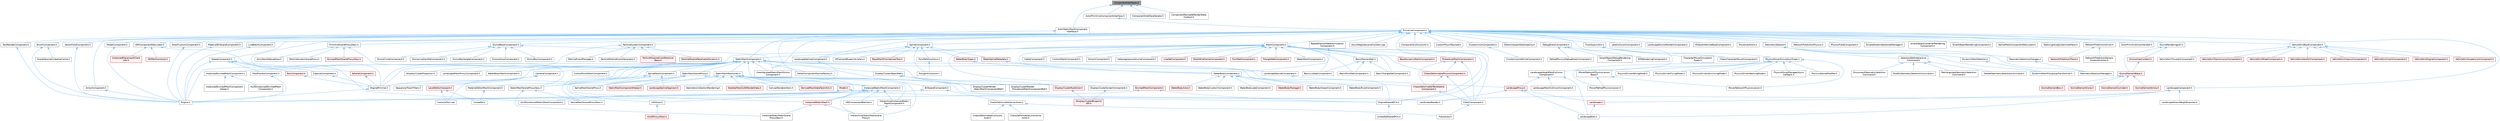 digraph "ComponentInterfaces.h"
{
 // INTERACTIVE_SVG=YES
 // LATEX_PDF_SIZE
  bgcolor="transparent";
  edge [fontname=Helvetica,fontsize=10,labelfontname=Helvetica,labelfontsize=10];
  node [fontname=Helvetica,fontsize=10,shape=box,height=0.2,width=0.4];
  Node1 [id="Node000001",label="ComponentInterfaces.h",height=0.2,width=0.4,color="gray40", fillcolor="grey60", style="filled", fontcolor="black",tooltip=" "];
  Node1 -> Node2 [id="edge1_Node000001_Node000002",dir="back",color="steelblue1",style="solid",tooltip=" "];
  Node2 [id="Node000002",label="ActorPrimitiveComponentInterface.h",height=0.2,width=0.4,color="grey40", fillcolor="white", style="filled",URL="$d1/d40/ActorPrimitiveComponentInterface_8h.html",tooltip=" "];
  Node2 -> Node3 [id="edge2_Node000002_Node000003",dir="back",color="steelblue1",style="solid",tooltip=" "];
  Node3 [id="Node000003",label="PrimitiveComponent.h",height=0.2,width=0.4,color="grey40", fillcolor="white", style="filled",URL="$df/d9f/PrimitiveComponent_8h.html",tooltip=" "];
  Node3 -> Node4 [id="edge3_Node000003_Node000004",dir="back",color="steelblue1",style="solid",tooltip=" "];
  Node4 [id="Node000004",label="ActorPrimitiveColorHandler.h",height=0.2,width=0.4,color="grey40", fillcolor="white", style="filled",URL="$d4/d72/ActorPrimitiveColorHandler_8h.html",tooltip=" "];
  Node3 -> Node5 [id="edge4_Node000003_Node000005",dir="back",color="steelblue1",style="solid",tooltip=" "];
  Node5 [id="Node000005",label="ArrowComponent.h",height=0.2,width=0.4,color="grey40", fillcolor="white", style="filled",URL="$db/d35/ArrowComponent_8h.html",tooltip=" "];
  Node5 -> Node6 [id="edge5_Node000005_Node000006",dir="back",color="steelblue1",style="solid",tooltip=" "];
  Node6 [id="Node000006",label="Engine.h",height=0.2,width=0.4,color="grey40", fillcolor="white", style="filled",URL="$d1/d34/Public_2Engine_8h.html",tooltip=" "];
  Node3 -> Node7 [id="edge6_Node000003_Node000007",dir="back",color="steelblue1",style="solid",tooltip=" "];
  Node7 [id="Node000007",label="AsyncRegisterLevelContext.cpp",height=0.2,width=0.4,color="grey40", fillcolor="white", style="filled",URL="$da/df8/AsyncRegisterLevelContext_8cpp.html",tooltip=" "];
  Node3 -> Node8 [id="edge7_Node000003_Node000008",dir="back",color="steelblue1",style="solid",tooltip=" "];
  Node8 [id="Node000008",label="BakedShallowWaterSimulation\lComponent.h",height=0.2,width=0.4,color="grey40", fillcolor="white", style="filled",URL="$d4/dbc/BakedShallowWaterSimulationComponent_8h.html",tooltip=" "];
  Node8 -> Node9 [id="edge8_Node000008_Node000009",dir="back",color="steelblue1",style="solid",tooltip=" "];
  Node9 [id="Node000009",label="WaterBodyComponent.h",height=0.2,width=0.4,color="grey40", fillcolor="white", style="filled",URL="$db/d59/WaterBodyComponent_8h.html",tooltip=" "];
  Node9 -> Node10 [id="edge9_Node000009_Node000010",dir="back",color="steelblue1",style="solid",tooltip=" "];
  Node10 [id="Node000010",label="WaterBodyActor.h",height=0.2,width=0.4,color="red", fillcolor="#FFF0F0", style="filled",URL="$da/d45/WaterBodyActor_8h.html",tooltip=" "];
  Node9 -> Node16 [id="edge10_Node000009_Node000016",dir="back",color="steelblue1",style="solid",tooltip=" "];
  Node16 [id="Node000016",label="WaterBodyCustomComponent.h",height=0.2,width=0.4,color="grey40", fillcolor="white", style="filled",URL="$dd/dc1/WaterBodyCustomComponent_8h.html",tooltip=" "];
  Node9 -> Node17 [id="edge11_Node000009_Node000017",dir="back",color="steelblue1",style="solid",tooltip=" "];
  Node17 [id="Node000017",label="WaterBodyLakeComponent.h",height=0.2,width=0.4,color="grey40", fillcolor="white", style="filled",URL="$d8/db7/WaterBodyLakeComponent_8h.html",tooltip=" "];
  Node9 -> Node18 [id="edge12_Node000009_Node000018",dir="back",color="steelblue1",style="solid",tooltip=" "];
  Node18 [id="Node000018",label="WaterBodyManager.h",height=0.2,width=0.4,color="red", fillcolor="#FFF0F0", style="filled",URL="$d7/d25/WaterBodyManager_8h.html",tooltip=" "];
  Node9 -> Node20 [id="edge13_Node000009_Node000020",dir="back",color="steelblue1",style="solid",tooltip=" "];
  Node20 [id="Node000020",label="WaterBodyOceanComponent.h",height=0.2,width=0.4,color="grey40", fillcolor="white", style="filled",URL="$d8/d9e/WaterBodyOceanComponent_8h.html",tooltip=" "];
  Node9 -> Node21 [id="edge14_Node000009_Node000021",dir="back",color="steelblue1",style="solid",tooltip=" "];
  Node21 [id="Node000021",label="WaterBodyRiverComponent.h",height=0.2,width=0.4,color="grey40", fillcolor="white", style="filled",URL="$d6/d69/WaterBodyRiverComponent_8h.html",tooltip=" "];
  Node3 -> Node22 [id="edge15_Node000003_Node000022",dir="back",color="steelblue1",style="solid",tooltip=" "];
  Node22 [id="Node000022",label="BillboardComponent.h",height=0.2,width=0.4,color="grey40", fillcolor="white", style="filled",URL="$db/d72/BillboardComponent_8h.html",tooltip=" "];
  Node22 -> Node23 [id="edge16_Node000022_Node000023",dir="back",color="steelblue1",style="solid",tooltip=" "];
  Node23 [id="Node000023",label="ChaosDeformableSolverActor.h",height=0.2,width=0.4,color="grey40", fillcolor="white", style="filled",URL="$d2/de9/ChaosDeformableSolverActor_8h.html",tooltip=" "];
  Node23 -> Node24 [id="edge17_Node000023_Node000024",dir="back",color="steelblue1",style="solid",tooltip=" "];
  Node24 [id="Node000024",label="ChaosDeformableCollisions\lActor.h",height=0.2,width=0.4,color="grey40", fillcolor="white", style="filled",URL="$d2/dce/ChaosDeformableCollisionsActor_8h.html",tooltip=" "];
  Node23 -> Node25 [id="edge18_Node000023_Node000025",dir="back",color="steelblue1",style="solid",tooltip=" "];
  Node25 [id="Node000025",label="ChaosDeformableConstraints\lActor.h",height=0.2,width=0.4,color="grey40", fillcolor="white", style="filled",URL="$d0/dd2/ChaosDeformableConstraintsActor_8h.html",tooltip=" "];
  Node23 -> Node26 [id="edge19_Node000023_Node000026",dir="back",color="steelblue1",style="solid",tooltip=" "];
  Node26 [id="Node000026",label="FleshActor.h",height=0.2,width=0.4,color="grey40", fillcolor="white", style="filled",URL="$d1/d7e/FleshActor_8h.html",tooltip=" "];
  Node22 -> Node6 [id="edge20_Node000022_Node000006",dir="back",color="steelblue1",style="solid",tooltip=" "];
  Node3 -> Node27 [id="edge21_Node000003_Node000027",dir="back",color="steelblue1",style="solid",tooltip=" "];
  Node27 [id="Node000027",label="BrushComponent.h",height=0.2,width=0.4,color="grey40", fillcolor="white", style="filled",URL="$d0/d9c/BrushComponent_8h.html",tooltip=" "];
  Node27 -> Node6 [id="edge22_Node000027_Node000006",dir="back",color="steelblue1",style="solid",tooltip=" "];
  Node27 -> Node28 [id="edge23_Node000027_Node000028",dir="back",color="steelblue1",style="solid",tooltip=" "];
  Node28 [id="Node000028",label="SceneGeometrySpatialCache.h",height=0.2,width=0.4,color="grey40", fillcolor="white", style="filled",URL="$d6/d6f/SceneGeometrySpatialCache_8h.html",tooltip=" "];
  Node3 -> Node29 [id="edge24_Node000003_Node000029",dir="back",color="steelblue1",style="solid",tooltip=" "];
  Node29 [id="Node000029",label="ClusterUnionComponent.h",height=0.2,width=0.4,color="grey40", fillcolor="white", style="filled",URL="$d0/d16/ClusterUnionComponent_8h.html",tooltip=" "];
  Node29 -> Node30 [id="edge25_Node000029_Node000030",dir="back",color="steelblue1",style="solid",tooltip=" "];
  Node30 [id="Node000030",label="ClusterUnionVehicleComponent.h",height=0.2,width=0.4,color="grey40", fillcolor="white", style="filled",URL="$dd/deb/ClusterUnionVehicleComponent_8h.html",tooltip=" "];
  Node3 -> Node31 [id="edge26_Node000003_Node000031",dir="back",color="steelblue1",style="solid",tooltip=" "];
  Node31 [id="Node000031",label="ComponentCollisionUtil.h",height=0.2,width=0.4,color="grey40", fillcolor="white", style="filled",URL="$d9/d1c/ComponentCollisionUtil_8h.html",tooltip=" "];
  Node3 -> Node32 [id="edge27_Node000003_Node000032",dir="back",color="steelblue1",style="solid",tooltip=" "];
  Node32 [id="Node000032",label="CustomPhysXPayload.h",height=0.2,width=0.4,color="grey40", fillcolor="white", style="filled",URL="$d3/d90/CustomPhysXPayload_8h.html",tooltip=" "];
  Node3 -> Node33 [id="edge28_Node000003_Node000033",dir="back",color="steelblue1",style="solid",tooltip=" "];
  Node33 [id="Node000033",label="DebugDrawComponent.h",height=0.2,width=0.4,color="grey40", fillcolor="white", style="filled",URL="$d9/dae/DebugDrawComponent_8h.html",tooltip=" "];
  Node33 -> Node34 [id="edge29_Node000033_Node000034",dir="back",color="steelblue1",style="solid",tooltip=" "];
  Node34 [id="Node000034",label="EQSRenderingComponent.h",height=0.2,width=0.4,color="grey40", fillcolor="white", style="filled",URL="$df/d63/EQSRenderingComponent_8h.html",tooltip=" "];
  Node33 -> Node35 [id="edge30_Node000033_Node000035",dir="back",color="steelblue1",style="solid",tooltip=" "];
  Node35 [id="Node000035",label="PathedPhysicsDebugDrawComponent.h",height=0.2,width=0.4,color="grey40", fillcolor="white", style="filled",URL="$d9/dd8/PathedPhysicsDebugDrawComponent_8h.html",tooltip=" "];
  Node33 -> Node36 [id="edge31_Node000033_Node000036",dir="back",color="steelblue1",style="solid",tooltip=" "];
  Node36 [id="Node000036",label="SmartObjectDebugRendering\lComponent.h",height=0.2,width=0.4,color="grey40", fillcolor="white", style="filled",URL="$d2/db9/SmartObjectDebugRenderingComponent_8h.html",tooltip=" "];
  Node3 -> Node37 [id="edge32_Node000003_Node000037",dir="back",color="steelblue1",style="solid",tooltip=" "];
  Node37 [id="Node000037",label="DrawFrustumComponent.h",height=0.2,width=0.4,color="grey40", fillcolor="white", style="filled",URL="$db/d24/DrawFrustumComponent_8h.html",tooltip=" "];
  Node37 -> Node6 [id="edge33_Node000037_Node000006",dir="back",color="steelblue1",style="solid",tooltip=" "];
  Node3 -> Node38 [id="edge34_Node000003_Node000038",dir="back",color="steelblue1",style="solid",tooltip=" "];
  Node38 [id="Node000038",label="EditorComponentSourceFactory.h",height=0.2,width=0.4,color="grey40", fillcolor="white", style="filled",URL="$d4/d35/EditorComponentSourceFactory_8h.html",tooltip=" "];
  Node3 -> Node39 [id="edge35_Node000003_Node000039",dir="back",color="steelblue1",style="solid",tooltip=" "];
  Node39 [id="Node000039",label="EditorViewportSelectability.h",height=0.2,width=0.4,color="grey40", fillcolor="white", style="filled",URL="$d0/da6/EditorViewportSelectability_8h.html",tooltip=" "];
  Node3 -> Node40 [id="edge36_Node000003_Node000040",dir="back",color="steelblue1",style="solid",tooltip=" "];
  Node40 [id="Node000040",label="EngineMinimal.h",height=0.2,width=0.4,color="grey40", fillcolor="white", style="filled",URL="$d0/d2c/EngineMinimal_8h.html",tooltip=" "];
  Node40 -> Node6 [id="edge37_Node000040_Node000006",dir="back",color="steelblue1",style="solid",tooltip=" "];
  Node3 -> Node41 [id="edge38_Node000003_Node000041",dir="back",color="steelblue1",style="solid",tooltip=" "];
  Node41 [id="Node000041",label="EngineSharedPCH.h",height=0.2,width=0.4,color="grey40", fillcolor="white", style="filled",URL="$dc/dbb/EngineSharedPCH_8h.html",tooltip=" "];
  Node41 -> Node42 [id="edge39_Node000041_Node000042",dir="back",color="steelblue1",style="solid",tooltip=" "];
  Node42 [id="Node000042",label="UnrealEdSharedPCH.h",height=0.2,width=0.4,color="grey40", fillcolor="white", style="filled",URL="$d1/de6/UnrealEdSharedPCH_8h.html",tooltip=" "];
  Node3 -> Node43 [id="edge40_Node000003_Node000043",dir="back",color="steelblue1",style="solid",tooltip=" "];
  Node43 [id="Node000043",label="FloorQueryUtils.h",height=0.2,width=0.4,color="grey40", fillcolor="white", style="filled",URL="$df/d2a/FloorQueryUtils_8h.html",tooltip=" "];
  Node43 -> Node44 [id="edge41_Node000043_Node000044",dir="back",color="steelblue1",style="solid",tooltip=" "];
  Node44 [id="Node000044",label="ChaosCharacterMoverComponent.h",height=0.2,width=0.4,color="grey40", fillcolor="white", style="filled",URL="$d5/dd2/ChaosCharacterMoverComponent_8h.html",tooltip=" "];
  Node43 -> Node45 [id="edge42_Node000043_Node000045",dir="back",color="steelblue1",style="solid",tooltip=" "];
  Node45 [id="Node000045",label="CharacterMoverSimulation\lTypes.h",height=0.2,width=0.4,color="grey40", fillcolor="white", style="filled",URL="$df/dcc/CharacterMoverSimulationTypes_8h.html",tooltip=" "];
  Node43 -> Node46 [id="edge43_Node000043_Node000046",dir="back",color="steelblue1",style="solid",tooltip=" "];
  Node46 [id="Node000046",label="PhysicsMoverSimulationTypes.h",height=0.2,width=0.4,color="grey40", fillcolor="white", style="filled",URL="$d1/d2f/PhysicsMoverSimulationTypes_8h.html",tooltip=" "];
  Node46 -> Node47 [id="edge44_Node000046_Node000047",dir="back",color="steelblue1",style="solid",tooltip=" "];
  Node47 [id="Node000047",label="MoverNetworkPhysicsLiaison.h",height=0.2,width=0.4,color="grey40", fillcolor="white", style="filled",URL="$d7/d6a/MoverNetworkPhysicsLiaison_8h.html",tooltip=" "];
  Node46 -> Node48 [id="edge45_Node000046_Node000048",dir="back",color="steelblue1",style="solid",tooltip=" "];
  Node48 [id="Node000048",label="MoverNetworkPhysicsLiaison\lBase.h",height=0.2,width=0.4,color="grey40", fillcolor="white", style="filled",URL="$d6/d54/MoverNetworkPhysicsLiaisonBase_8h.html",tooltip=" "];
  Node48 -> Node47 [id="edge46_Node000048_Node000047",dir="back",color="steelblue1",style="solid",tooltip=" "];
  Node48 -> Node49 [id="edge47_Node000048_Node000049",dir="back",color="steelblue1",style="solid",tooltip=" "];
  Node49 [id="Node000049",label="MoverPathedPhysicsLiaison.h",height=0.2,width=0.4,color="grey40", fillcolor="white", style="filled",URL="$d8/d2d/MoverPathedPhysicsLiaison_8h.html",tooltip=" "];
  Node46 -> Node49 [id="edge48_Node000046_Node000049",dir="back",color="steelblue1",style="solid",tooltip=" "];
  Node46 -> Node50 [id="edge49_Node000046_Node000050",dir="back",color="steelblue1",style="solid",tooltip=" "];
  Node50 [id="Node000050",label="PhysicsDrivenFallingMode.h",height=0.2,width=0.4,color="grey40", fillcolor="white", style="filled",URL="$de/d7a/PhysicsDrivenFallingMode_8h.html",tooltip=" "];
  Node46 -> Node51 [id="edge50_Node000046_Node000051",dir="back",color="steelblue1",style="solid",tooltip=" "];
  Node51 [id="Node000051",label="PhysicsDrivenFlyingMode.h",height=0.2,width=0.4,color="grey40", fillcolor="white", style="filled",URL="$d4/d63/PhysicsDrivenFlyingMode_8h.html",tooltip=" "];
  Node46 -> Node52 [id="edge51_Node000046_Node000052",dir="back",color="steelblue1",style="solid",tooltip=" "];
  Node52 [id="Node000052",label="PhysicsDrivenSwimmingMode.h",height=0.2,width=0.4,color="grey40", fillcolor="white", style="filled",URL="$d2/d15/PhysicsDrivenSwimmingMode_8h.html",tooltip=" "];
  Node46 -> Node53 [id="edge52_Node000046_Node000053",dir="back",color="steelblue1",style="solid",tooltip=" "];
  Node53 [id="Node000053",label="PhysicsDrivenWalkingMode.h",height=0.2,width=0.4,color="grey40", fillcolor="white", style="filled",URL="$d8/d69/PhysicsDrivenWalkingMode_8h.html",tooltip=" "];
  Node46 -> Node54 [id="edge53_Node000046_Node000054",dir="back",color="steelblue1",style="solid",tooltip=" "];
  Node54 [id="Node000054",label="PhysicsMoverManagerAsync\lCallback.h",height=0.2,width=0.4,color="grey40", fillcolor="white", style="filled",URL="$d6/d7c/PhysicsMoverManagerAsyncCallback_8h.html",tooltip=" "];
  Node46 -> Node55 [id="edge54_Node000046_Node000055",dir="back",color="steelblue1",style="solid",tooltip=" "];
  Node55 [id="Node000055",label="PhysicsStanceModifier.h",height=0.2,width=0.4,color="grey40", fillcolor="white", style="filled",URL="$dc/d04/PhysicsStanceModifier_8h.html",tooltip=" "];
  Node3 -> Node56 [id="edge55_Node000003_Node000056",dir="back",color="steelblue1",style="solid",tooltip=" "];
  Node56 [id="Node000056",label="GeometrySelector.h",height=0.2,width=0.4,color="grey40", fillcolor="white", style="filled",URL="$d5/d67/GeometrySelector_8h.html",tooltip=" "];
  Node56 -> Node57 [id="edge56_Node000056_Node000057",dir="back",color="steelblue1",style="solid",tooltip=" "];
  Node57 [id="Node000057",label="DynamicMeshPolygroupTransformer.h",height=0.2,width=0.4,color="grey40", fillcolor="white", style="filled",URL="$dc/db2/DynamicMeshPolygroupTransformer_8h.html",tooltip=" "];
  Node56 -> Node58 [id="edge57_Node000056_Node000058",dir="back",color="steelblue1",style="solid",tooltip=" "];
  Node58 [id="Node000058",label="DynamicMeshSelector.h",height=0.2,width=0.4,color="grey40", fillcolor="white", style="filled",URL="$dc/d01/DynamicMeshSelector_8h.html",tooltip=" "];
  Node58 -> Node57 [id="edge58_Node000058_Node000057",dir="back",color="steelblue1",style="solid",tooltip=" "];
  Node56 -> Node59 [id="edge59_Node000056_Node000059",dir="back",color="steelblue1",style="solid",tooltip=" "];
  Node59 [id="Node000059",label="GeometrySelectionChanges.h",height=0.2,width=0.4,color="grey40", fillcolor="white", style="filled",URL="$d2/d21/GeometrySelectionChanges_8h.html",tooltip=" "];
  Node59 -> Node60 [id="edge60_Node000059_Node000060",dir="back",color="steelblue1",style="solid",tooltip=" "];
  Node60 [id="Node000060",label="GeometrySelectionManager.h",height=0.2,width=0.4,color="grey40", fillcolor="white", style="filled",URL="$d9/d43/GeometrySelectionManager_8h.html",tooltip=" "];
  Node56 -> Node60 [id="edge61_Node000056_Node000060",dir="back",color="steelblue1",style="solid",tooltip=" "];
  Node56 -> Node61 [id="edge62_Node000056_Node000061",dir="back",color="steelblue1",style="solid",tooltip=" "];
  Node61 [id="Node000061",label="SelectionEditInteractive\lCommand.h",height=0.2,width=0.4,color="grey40", fillcolor="white", style="filled",URL="$d8/db5/SelectionEditInteractiveCommand_8h.html",tooltip=" "];
  Node61 -> Node62 [id="edge63_Node000061_Node000062",dir="back",color="steelblue1",style="solid",tooltip=" "];
  Node62 [id="Node000062",label="DeleteGeometrySelectionCommand.h",height=0.2,width=0.4,color="grey40", fillcolor="white", style="filled",URL="$d2/db3/DeleteGeometrySelectionCommand_8h.html",tooltip=" "];
  Node61 -> Node63 [id="edge64_Node000061_Node000063",dir="back",color="steelblue1",style="solid",tooltip=" "];
  Node63 [id="Node000063",label="DisconnectGeometrySelection\lCommand.h",height=0.2,width=0.4,color="grey40", fillcolor="white", style="filled",URL="$df/d86/DisconnectGeometrySelectionCommand_8h.html",tooltip=" "];
  Node61 -> Node64 [id="edge65_Node000061_Node000064",dir="back",color="steelblue1",style="solid",tooltip=" "];
  Node64 [id="Node000064",label="ModifyGeometrySelectionCommand.h",height=0.2,width=0.4,color="grey40", fillcolor="white", style="filled",URL="$d2/dc3/ModifyGeometrySelectionCommand_8h.html",tooltip=" "];
  Node61 -> Node65 [id="edge66_Node000061_Node000065",dir="back",color="steelblue1",style="solid",tooltip=" "];
  Node65 [id="Node000065",label="RetriangulateGeometrySelection\lCommand.h",height=0.2,width=0.4,color="grey40", fillcolor="white", style="filled",URL="$de/d4b/RetriangulateGeometrySelectionCommand_8h.html",tooltip=" "];
  Node3 -> Node66 [id="edge67_Node000003_Node000066",dir="back",color="steelblue1",style="solid",tooltip=" "];
  Node66 [id="Node000066",label="GizmoBaseComponent.h",height=0.2,width=0.4,color="grey40", fillcolor="white", style="filled",URL="$db/dfd/GizmoBaseComponent_8h.html",tooltip=" "];
  Node66 -> Node67 [id="edge68_Node000066_Node000067",dir="back",color="steelblue1",style="solid",tooltip=" "];
  Node67 [id="Node000067",label="GizmoArrowComponent.h",height=0.2,width=0.4,color="grey40", fillcolor="white", style="filled",URL="$d9/df9/GizmoArrowComponent_8h.html",tooltip=" "];
  Node66 -> Node68 [id="edge69_Node000066_Node000068",dir="back",color="steelblue1",style="solid",tooltip=" "];
  Node68 [id="Node000068",label="GizmoBoxComponent.h",height=0.2,width=0.4,color="grey40", fillcolor="white", style="filled",URL="$d4/d84/GizmoBoxComponent_8h.html",tooltip=" "];
  Node66 -> Node69 [id="edge70_Node000066_Node000069",dir="back",color="steelblue1",style="solid",tooltip=" "];
  Node69 [id="Node000069",label="GizmoCircleComponent.h",height=0.2,width=0.4,color="grey40", fillcolor="white", style="filled",URL="$d3/d78/GizmoCircleComponent_8h.html",tooltip=" "];
  Node66 -> Node70 [id="edge71_Node000066_Node000070",dir="back",color="steelblue1",style="solid",tooltip=" "];
  Node70 [id="Node000070",label="GizmoLineHandleComponent.h",height=0.2,width=0.4,color="grey40", fillcolor="white", style="filled",URL="$d3/d98/GizmoLineHandleComponent_8h.html",tooltip=" "];
  Node66 -> Node71 [id="edge72_Node000066_Node000071",dir="back",color="steelblue1",style="solid",tooltip=" "];
  Node71 [id="Node000071",label="GizmoRectangleComponent.h",height=0.2,width=0.4,color="grey40", fillcolor="white", style="filled",URL="$d9/ded/GizmoRectangleComponent_8h.html",tooltip=" "];
  Node66 -> Node72 [id="edge73_Node000066_Node000072",dir="back",color="steelblue1",style="solid",tooltip=" "];
  Node72 [id="Node000072",label="ViewAdjustedStaticMeshGizmo\lComponent.h",height=0.2,width=0.4,color="grey40", fillcolor="white", style="filled",URL="$d3/d99/ViewAdjustedStaticMeshGizmoComponent_8h.html",tooltip=" "];
  Node3 -> Node73 [id="edge74_Node000003_Node000073",dir="back",color="steelblue1",style="solid",tooltip=" "];
  Node73 [id="Node000073",label="GizmoRenderingUtil.h",height=0.2,width=0.4,color="grey40", fillcolor="white", style="filled",URL="$d0/d40/GizmoRenderingUtil_8h.html",tooltip=" "];
  Node73 -> Node74 [id="edge75_Node000073_Node000074",dir="back",color="steelblue1",style="solid",tooltip=" "];
  Node74 [id="Node000074",label="GizmoElementBase.h",height=0.2,width=0.4,color="red", fillcolor="#FFF0F0", style="filled",URL="$d5/d19/GizmoElementBase_8h.html",tooltip=" "];
  Node74 -> Node75 [id="edge76_Node000074_Node000075",dir="back",color="steelblue1",style="solid",tooltip=" "];
  Node75 [id="Node000075",label="GizmoElementArrow.h",height=0.2,width=0.4,color="red", fillcolor="#FFF0F0", style="filled",URL="$df/d5b/GizmoElementArrow_8h.html",tooltip=" "];
  Node74 -> Node77 [id="edge77_Node000074_Node000077",dir="back",color="steelblue1",style="solid",tooltip=" "];
  Node77 [id="Node000077",label="GizmoElementBox.h",height=0.2,width=0.4,color="red", fillcolor="#FFF0F0", style="filled",URL="$d6/d7f/GizmoElementBox_8h.html",tooltip=" "];
  Node74 -> Node78 [id="edge78_Node000074_Node000078",dir="back",color="steelblue1",style="solid",tooltip=" "];
  Node78 [id="Node000078",label="GizmoElementCone.h",height=0.2,width=0.4,color="red", fillcolor="#FFF0F0", style="filled",URL="$dc/dca/GizmoElementCone_8h.html",tooltip=" "];
  Node74 -> Node79 [id="edge79_Node000074_Node000079",dir="back",color="steelblue1",style="solid",tooltip=" "];
  Node79 [id="Node000079",label="GizmoElementCylinder.h",height=0.2,width=0.4,color="red", fillcolor="#FFF0F0", style="filled",URL="$da/dff/GizmoElementCylinder_8h.html",tooltip=" "];
  Node73 -> Node90 [id="edge80_Node000073_Node000090",dir="back",color="steelblue1",style="solid",tooltip=" "];
  Node90 [id="Node000090",label="GizmoViewContext.h",height=0.2,width=0.4,color="red", fillcolor="#FFF0F0", style="filled",URL="$dd/d1a/GizmoViewContext_8h.html",tooltip=" "];
  Node90 -> Node74 [id="edge81_Node000090_Node000074",dir="back",color="steelblue1",style="solid",tooltip=" "];
  Node3 -> Node92 [id="edge82_Node000003_Node000092",dir="back",color="steelblue1",style="solid",tooltip=" "];
  Node92 [id="Node000092",label="ISMComponentDescriptor.h",height=0.2,width=0.4,color="grey40", fillcolor="white", style="filled",URL="$dd/d82/ISMComponentDescriptor_8h.html",tooltip=" "];
  Node92 -> Node93 [id="edge83_Node000092_Node000093",dir="back",color="steelblue1",style="solid",tooltip=" "];
  Node93 [id="Node000093",label="HLODInstancedStaticMeshComponent.h",height=0.2,width=0.4,color="grey40", fillcolor="white", style="filled",URL="$dd/d88/HLODInstancedStaticMeshComponent_8h.html",tooltip=" "];
  Node92 -> Node94 [id="edge84_Node000092_Node000094",dir="back",color="steelblue1",style="solid",tooltip=" "];
  Node94 [id="Node000094",label="ISMPartitionActor.h",height=0.2,width=0.4,color="red", fillcolor="#FFF0F0", style="filled",URL="$d8/dac/ISMPartitionActor_8h.html",tooltip=" "];
  Node92 -> Node96 [id="edge85_Node000092_Node000096",dir="back",color="steelblue1",style="solid",tooltip=" "];
  Node96 [id="Node000096",label="InstancedPlacementClient\lInfo.h",height=0.2,width=0.4,color="red", fillcolor="#FFF0F0", style="filled",URL="$d0/d12/InstancedPlacementClientInfo_8h.html",tooltip=" "];
  Node3 -> Node98 [id="edge86_Node000003_Node000098",dir="back",color="steelblue1",style="solid",tooltip=" "];
  Node98 [id="Node000098",label="LakeCollisionComponent.h",height=0.2,width=0.4,color="grey40", fillcolor="white", style="filled",URL="$d6/d05/LakeCollisionComponent_8h.html",tooltip=" "];
  Node3 -> Node99 [id="edge87_Node000003_Node000099",dir="back",color="steelblue1",style="solid",tooltip=" "];
  Node99 [id="Node000099",label="LandscapeComponent.h",height=0.2,width=0.4,color="grey40", fillcolor="white", style="filled",URL="$d4/dba/LandscapeComponent_8h.html",tooltip=" "];
  Node99 -> Node100 [id="edge88_Node000099_Node000100",dir="back",color="steelblue1",style="solid",tooltip=" "];
  Node100 [id="Node000100",label="Landscape.h",height=0.2,width=0.4,color="red", fillcolor="#FFF0F0", style="filled",URL="$d5/dd6/Landscape_8h.html",tooltip=" "];
  Node100 -> Node101 [id="edge89_Node000100_Node000101",dir="back",color="steelblue1",style="solid",tooltip=" "];
  Node101 [id="Node000101",label="LandscapeEdit.h",height=0.2,width=0.4,color="grey40", fillcolor="white", style="filled",URL="$df/d61/LandscapeEdit_8h.html",tooltip=" "];
  Node99 -> Node101 [id="edge90_Node000099_Node000101",dir="back",color="steelblue1",style="solid",tooltip=" "];
  Node99 -> Node106 [id="edge91_Node000099_Node000106",dir="back",color="steelblue1",style="solid",tooltip=" "];
  Node106 [id="Node000106",label="LandscapeGrassWeightExporter.h",height=0.2,width=0.4,color="grey40", fillcolor="white", style="filled",URL="$de/d64/LandscapeGrassWeightExporter_8h.html",tooltip=" "];
  Node99 -> Node107 [id="edge92_Node000099_Node000107",dir="back",color="steelblue1",style="solid",tooltip=" "];
  Node107 [id="Node000107",label="LandscapeRender.h",height=0.2,width=0.4,color="grey40", fillcolor="white", style="filled",URL="$df/d67/LandscapeRender_8h.html",tooltip=" "];
  Node3 -> Node108 [id="edge93_Node000003_Node000108",dir="back",color="steelblue1",style="solid",tooltip=" "];
  Node108 [id="Node000108",label="LandscapeGizmoRenderComponent.h",height=0.2,width=0.4,color="grey40", fillcolor="white", style="filled",URL="$d0/d84/LandscapeGizmoRenderComponent_8h.html",tooltip=" "];
  Node3 -> Node109 [id="edge94_Node000003_Node000109",dir="back",color="steelblue1",style="solid",tooltip=" "];
  Node109 [id="Node000109",label="LandscapeHeightfieldCollision\lComponent.h",height=0.2,width=0.4,color="grey40", fillcolor="white", style="filled",URL="$d2/d06/LandscapeHeightfieldCollisionComponent_8h.html",tooltip=" "];
  Node109 -> Node101 [id="edge95_Node000109_Node000101",dir="back",color="steelblue1",style="solid",tooltip=" "];
  Node109 -> Node110 [id="edge96_Node000109_Node000110",dir="back",color="steelblue1",style="solid",tooltip=" "];
  Node110 [id="Node000110",label="LandscapeMeshCollisionComponent.h",height=0.2,width=0.4,color="grey40", fillcolor="white", style="filled",URL="$d0/dab/LandscapeMeshCollisionComponent_8h.html",tooltip=" "];
  Node109 -> Node111 [id="edge97_Node000109_Node000111",dir="back",color="steelblue1",style="solid",tooltip=" "];
  Node111 [id="Node000111",label="LandscapeProxy.h",height=0.2,width=0.4,color="red", fillcolor="#FFF0F0", style="filled",URL="$db/dae/LandscapeProxy_8h.html",tooltip=" "];
  Node111 -> Node100 [id="edge98_Node000111_Node000100",dir="back",color="steelblue1",style="solid",tooltip=" "];
  Node111 -> Node101 [id="edge99_Node000111_Node000101",dir="back",color="steelblue1",style="solid",tooltip=" "];
  Node111 -> Node107 [id="edge100_Node000111_Node000107",dir="back",color="steelblue1",style="solid",tooltip=" "];
  Node3 -> Node114 [id="edge101_Node000003_Node000114",dir="back",color="steelblue1",style="solid",tooltip=" "];
  Node114 [id="Node000114",label="LandscapeSplinesComponent.h",height=0.2,width=0.4,color="grey40", fillcolor="white", style="filled",URL="$d4/d7e/LandscapeSplinesComponent_8h.html",tooltip=" "];
  Node114 -> Node115 [id="edge102_Node000114_Node000115",dir="back",color="steelblue1",style="solid",tooltip=" "];
  Node115 [id="Node000115",label="LandscapeSplineSegment.h",height=0.2,width=0.4,color="red", fillcolor="#FFF0F0", style="filled",URL="$d4/d8d/LandscapeSplineSegment_8h.html",tooltip=" "];
  Node3 -> Node117 [id="edge103_Node000003_Node000117",dir="back",color="steelblue1",style="solid",tooltip=" "];
  Node117 [id="Node000117",label="LineBatchComponent.h",height=0.2,width=0.4,color="grey40", fillcolor="white", style="filled",URL="$d4/dd8/LineBatchComponent_8h.html",tooltip=" "];
  Node117 -> Node6 [id="edge104_Node000117_Node000006",dir="back",color="steelblue1",style="solid",tooltip=" "];
  Node3 -> Node118 [id="edge105_Node000003_Node000118",dir="back",color="steelblue1",style="solid",tooltip=" "];
  Node118 [id="Node000118",label="MaterialBillboardComponent.h",height=0.2,width=0.4,color="grey40", fillcolor="white", style="filled",URL="$d0/d98/MaterialBillboardComponent_8h.html",tooltip=" "];
  Node118 -> Node6 [id="edge106_Node000118_Node000006",dir="back",color="steelblue1",style="solid",tooltip=" "];
  Node3 -> Node119 [id="edge107_Node000003_Node000119",dir="back",color="steelblue1",style="solid",tooltip=" "];
  Node119 [id="Node000119",label="MeshComponent.h",height=0.2,width=0.4,color="grey40", fillcolor="white", style="filled",URL="$dd/d57/MeshComponent_8h.html",tooltip=" "];
  Node119 -> Node120 [id="edge108_Node000119_Node000120",dir="back",color="steelblue1",style="solid",tooltip=" "];
  Node120 [id="Node000120",label="BaseDynamicMeshComponent.h",height=0.2,width=0.4,color="red", fillcolor="#FFF0F0", style="filled",URL="$d3/df4/BaseDynamicMeshComponent_8h.html",tooltip=" "];
  Node119 -> Node208 [id="edge109_Node000119_Node000208",dir="back",color="steelblue1",style="solid",tooltip=" "];
  Node208 [id="Node000208",label="BasicElementSet.h",height=0.2,width=0.4,color="grey40", fillcolor="white", style="filled",URL="$de/d31/BasicElementSet_8h.html",tooltip=" "];
  Node208 -> Node209 [id="edge110_Node000208_Node000209",dir="back",color="steelblue1",style="solid",tooltip=" "];
  Node209 [id="Node000209",label="BasicLineSetComponent.h",height=0.2,width=0.4,color="grey40", fillcolor="white", style="filled",URL="$da/d78/BasicLineSetComponent_8h.html",tooltip=" "];
  Node208 -> Node210 [id="edge111_Node000208_Node000210",dir="back",color="steelblue1",style="solid",tooltip=" "];
  Node210 [id="Node000210",label="BasicPointSetComponent.h",height=0.2,width=0.4,color="grey40", fillcolor="white", style="filled",URL="$d4/d5f/BasicPointSetComponent_8h.html",tooltip=" "];
  Node208 -> Node211 [id="edge112_Node000208_Node000211",dir="back",color="steelblue1",style="solid",tooltip=" "];
  Node211 [id="Node000211",label="BasicTriangleSetComponent.h",height=0.2,width=0.4,color="grey40", fillcolor="white", style="filled",URL="$d0/d56/BasicTriangleSetComponent_8h.html",tooltip=" "];
  Node119 -> Node209 [id="edge113_Node000119_Node000209",dir="back",color="steelblue1",style="solid",tooltip=" "];
  Node119 -> Node210 [id="edge114_Node000119_Node000210",dir="back",color="steelblue1",style="solid",tooltip=" "];
  Node119 -> Node211 [id="edge115_Node000119_Node000211",dir="back",color="steelblue1",style="solid",tooltip=" "];
  Node119 -> Node212 [id="edge116_Node000119_Node000212",dir="back",color="steelblue1",style="solid",tooltip=" "];
  Node212 [id="Node000212",label="CableComponent.h",height=0.2,width=0.4,color="grey40", fillcolor="white", style="filled",URL="$d4/dd5/CableComponent_8h.html",tooltip=" "];
  Node119 -> Node213 [id="edge117_Node000119_Node000213",dir="back",color="steelblue1",style="solid",tooltip=" "];
  Node213 [id="Node000213",label="ChaosDeformablePhysicsComponent.h",height=0.2,width=0.4,color="red", fillcolor="#FFF0F0", style="filled",URL="$d3/da9/ChaosDeformablePhysicsComponent_8h.html",tooltip=" "];
  Node213 -> Node217 [id="edge118_Node000213_Node000217",dir="back",color="steelblue1",style="solid",tooltip=" "];
  Node217 [id="Node000217",label="ChaosDeformableTetrahedral\lComponent.h",height=0.2,width=0.4,color="red", fillcolor="#FFF0F0", style="filled",URL="$d3/db3/ChaosDeformableTetrahedralComponent_8h.html",tooltip=" "];
  Node217 -> Node219 [id="edge119_Node000217_Node000219",dir="back",color="steelblue1",style="solid",tooltip=" "];
  Node219 [id="Node000219",label="FleshComponent.h",height=0.2,width=0.4,color="grey40", fillcolor="white", style="filled",URL="$d0/d29/FleshComponent_8h.html",tooltip=" "];
  Node219 -> Node26 [id="edge120_Node000219_Node000026",dir="back",color="steelblue1",style="solid",tooltip=" "];
  Node213 -> Node219 [id="edge121_Node000213_Node000219",dir="back",color="steelblue1",style="solid",tooltip=" "];
  Node119 -> Node217 [id="edge122_Node000119_Node000217",dir="back",color="steelblue1",style="solid",tooltip=" "];
  Node119 -> Node221 [id="edge123_Node000119_Node000221",dir="back",color="steelblue1",style="solid",tooltip=" "];
  Node221 [id="Node000221",label="CustomMeshComponent.h",height=0.2,width=0.4,color="grey40", fillcolor="white", style="filled",URL="$de/d34/CustomMeshComponent_8h.html",tooltip=" "];
  Node119 -> Node40 [id="edge124_Node000119_Node000040",dir="back",color="steelblue1",style="solid",tooltip=" "];
  Node119 -> Node41 [id="edge125_Node000119_Node000041",dir="back",color="steelblue1",style="solid",tooltip=" "];
  Node119 -> Node219 [id="edge126_Node000119_Node000219",dir="back",color="steelblue1",style="solid",tooltip=" "];
  Node119 -> Node222 [id="edge127_Node000119_Node000222",dir="back",color="steelblue1",style="solid",tooltip=" "];
  Node222 [id="Node000222",label="GroomComponent.h",height=0.2,width=0.4,color="grey40", fillcolor="white", style="filled",URL="$de/d2e/GroomComponent_8h.html",tooltip=" "];
  Node119 -> Node223 [id="edge128_Node000119_Node000223",dir="back",color="steelblue1",style="solid",tooltip=" "];
  Node223 [id="Node000223",label="HeterogeneousVolumeComponent.h",height=0.2,width=0.4,color="grey40", fillcolor="white", style="filled",URL="$d6/daf/HeterogeneousVolumeComponent_8h.html",tooltip=" "];
  Node119 -> Node224 [id="edge129_Node000119_Node000224",dir="back",color="steelblue1",style="solid",tooltip=" "];
  Node224 [id="Node000224",label="LineSetComponent.h",height=0.2,width=0.4,color="red", fillcolor="#FFF0F0", style="filled",URL="$d7/d6b/LineSetComponent_8h.html",tooltip=" "];
  Node119 -> Node227 [id="edge130_Node000119_Node000227",dir="back",color="steelblue1",style="solid",tooltip=" "];
  Node227 [id="Node000227",label="MeshWireframeComponent.h",height=0.2,width=0.4,color="red", fillcolor="#FFF0F0", style="filled",URL="$d7/d66/MeshWireframeComponent_8h.html",tooltip=" "];
  Node119 -> Node228 [id="edge131_Node000119_Node000228",dir="back",color="steelblue1",style="solid",tooltip=" "];
  Node228 [id="Node000228",label="PointSetComponent.h",height=0.2,width=0.4,color="red", fillcolor="#FFF0F0", style="filled",URL="$d8/d54/PointSetComponent_8h.html",tooltip=" "];
  Node119 -> Node229 [id="edge132_Node000119_Node000229",dir="back",color="steelblue1",style="solid",tooltip=" "];
  Node229 [id="Node000229",label="ProceduralMeshComponent.h",height=0.2,width=0.4,color="red", fillcolor="#FFF0F0", style="filled",URL="$d5/d29/ProceduralMeshComponent_8h.html",tooltip=" "];
  Node229 -> Node213 [id="edge133_Node000229_Node000213",dir="back",color="steelblue1",style="solid",tooltip=" "];
  Node229 -> Node217 [id="edge134_Node000229_Node000217",dir="back",color="steelblue1",style="solid",tooltip=" "];
  Node229 -> Node219 [id="edge135_Node000229_Node000219",dir="back",color="steelblue1",style="solid",tooltip=" "];
  Node119 -> Node231 [id="edge136_Node000119_Node000231",dir="back",color="steelblue1",style="solid",tooltip=" "];
  Node231 [id="Node000231",label="SkinnedMeshComponent.h",height=0.2,width=0.4,color="red", fillcolor="#FFF0F0", style="filled",URL="$da/d62/SkinnedMeshComponent_8h.html",tooltip=" "];
  Node231 -> Node6 [id="edge137_Node000231_Node000006",dir="back",color="steelblue1",style="solid",tooltip=" "];
  Node231 -> Node41 [id="edge138_Node000231_Node000041",dir="back",color="steelblue1",style="solid",tooltip=" "];
  Node119 -> Node308 [id="edge139_Node000119_Node000308",dir="back",color="steelblue1",style="solid",tooltip=" "];
  Node308 [id="Node000308",label="StaticMeshComponent.h",height=0.2,width=0.4,color="grey40", fillcolor="white", style="filled",URL="$da/daf/StaticMeshComponent_8h.html",tooltip=" "];
  Node308 -> Node309 [id="edge140_Node000308_Node000309",dir="back",color="steelblue1",style="solid",tooltip=" "];
  Node309 [id="Node000309",label="CameraComponent.h",height=0.2,width=0.4,color="grey40", fillcolor="white", style="filled",URL="$dc/d7b/CameraComponent_8h.html",tooltip=" "];
  Node309 -> Node40 [id="edge141_Node000309_Node000040",dir="back",color="steelblue1",style="solid",tooltip=" "];
  Node309 -> Node310 [id="edge142_Node000309_Node000310",dir="back",color="steelblue1",style="solid",tooltip=" "];
  Node310 [id="Node000310",label="LevelEditorViewport.h",height=0.2,width=0.4,color="red", fillcolor="#FFF0F0", style="filled",URL="$d4/ddf/LevelEditorViewport_8h.html",tooltip=" "];
  Node310 -> Node315 [id="edge143_Node000310_Node000315",dir="back",color="steelblue1",style="solid",tooltip=" "];
  Node315 [id="Node000315",label="FractureTool.cpp",height=0.2,width=0.4,color="grey40", fillcolor="white", style="filled",URL="$dc/d9a/FractureTool_8cpp.html",tooltip=" "];
  Node310 -> Node240 [id="edge144_Node000310_Node000240",dir="back",color="steelblue1",style="solid",tooltip=" "];
  Node240 [id="Node000240",label="UnrealEd.h",height=0.2,width=0.4,color="grey40", fillcolor="white", style="filled",URL="$d2/d5f/UnrealEd_8h.html",tooltip=" "];
  Node309 -> Node265 [id="edge145_Node000309_Node000265",dir="back",color="steelblue1",style="solid",tooltip=" "];
  Node265 [id="Node000265",label="SequencerTrackFilters.h",height=0.2,width=0.4,color="grey40", fillcolor="white", style="filled",URL="$df/d72/SequencerTrackFilters_8h.html",tooltip=" "];
  Node308 -> Node316 [id="edge146_Node000308_Node000316",dir="back",color="steelblue1",style="solid",tooltip=" "];
  Node316 [id="Node000316",label="ControlPointMeshComponent.h",height=0.2,width=0.4,color="grey40", fillcolor="white", style="filled",URL="$d5/d87/ControlPointMeshComponent_8h.html",tooltip=" "];
  Node308 -> Node317 [id="edge147_Node000308_Node000317",dir="back",color="steelblue1",style="solid",tooltip=" "];
  Node317 [id="Node000317",label="DisplayClusterObjectRef.h",height=0.2,width=0.4,color="grey40", fillcolor="white", style="filled",URL="$d9/d87/DisplayClusterObjectRef_8h.html",tooltip=" "];
  Node317 -> Node318 [id="edge148_Node000317_Node000318",dir="back",color="steelblue1",style="solid",tooltip=" "];
  Node318 [id="Node000318",label="DisplayClusterRender\l_ProceduralMeshComponentRef.h",height=0.2,width=0.4,color="grey40", fillcolor="white", style="filled",URL="$da/dbe/DisplayClusterRender__ProceduralMeshComponentRef_8h.html",tooltip=" "];
  Node317 -> Node319 [id="edge149_Node000317_Node000319",dir="back",color="steelblue1",style="solid",tooltip=" "];
  Node319 [id="Node000319",label="DisplayClusterRender\l_StaticMeshComponentRef.h",height=0.2,width=0.4,color="grey40", fillcolor="white", style="filled",URL="$dd/d84/DisplayClusterRender__StaticMeshComponentRef_8h.html",tooltip=" "];
  Node317 -> Node320 [id="edge150_Node000317_Node000320",dir="back",color="steelblue1",style="solid",tooltip=" "];
  Node320 [id="Node000320",label="DisplayClusterRootActor.h",height=0.2,width=0.4,color="red", fillcolor="#FFF0F0", style="filled",URL="$d0/d41/DisplayClusterRootActor_8h.html",tooltip=" "];
  Node320 -> Node323 [id="edge151_Node000320_Node000323",dir="back",color="steelblue1",style="solid",tooltip=" "];
  Node323 [id="Node000323",label="IDisplayClusterBlueprint\lAPI.h",height=0.2,width=0.4,color="red", fillcolor="#FFF0F0", style="filled",URL="$d6/dd6/IDisplayClusterBlueprintAPI_8h.html",tooltip=" "];
  Node308 -> Node325 [id="edge152_Node000308_Node000325",dir="back",color="steelblue1",style="solid",tooltip=" "];
  Node325 [id="Node000325",label="DisplayClusterScreenComponent.h",height=0.2,width=0.4,color="grey40", fillcolor="white", style="filled",URL="$d0/d0d/DisplayClusterScreenComponent_8h.html",tooltip=" "];
  Node325 -> Node323 [id="edge153_Node000325_Node000323",dir="back",color="steelblue1",style="solid",tooltip=" "];
  Node308 -> Node38 [id="edge154_Node000308_Node000038",dir="back",color="steelblue1",style="solid",tooltip=" "];
  Node308 -> Node6 [id="edge155_Node000308_Node000006",dir="back",color="steelblue1",style="solid",tooltip=" "];
  Node308 -> Node40 [id="edge156_Node000308_Node000040",dir="back",color="steelblue1",style="solid",tooltip=" "];
  Node308 -> Node41 [id="edge157_Node000308_Node000041",dir="back",color="steelblue1",style="solid",tooltip=" "];
  Node308 -> Node315 [id="edge158_Node000308_Node000315",dir="back",color="steelblue1",style="solid",tooltip=" "];
  Node308 -> Node326 [id="edge159_Node000308_Node000326",dir="back",color="steelblue1",style="solid",tooltip=" "];
  Node326 [id="Node000326",label="IDisplayClusterProjection.h",height=0.2,width=0.4,color="grey40", fillcolor="white", style="filled",URL="$d3/ddf/IDisplayClusterProjection_8h.html",tooltip=" "];
  Node308 -> Node241 [id="edge160_Node000308_Node000241",dir="back",color="steelblue1",style="solid",tooltip=" "];
  Node241 [id="Node000241",label="InstancedSkinnedMeshComponent.h",height=0.2,width=0.4,color="grey40", fillcolor="white", style="filled",URL="$d7/da7/InstancedSkinnedMeshComponent_8h.html",tooltip=" "];
  Node241 -> Node242 [id="edge161_Node000241_Node000242",dir="back",color="steelblue1",style="solid",tooltip=" "];
  Node242 [id="Node000242",label="HLODInstancedSkinnedMesh\lComponent.h",height=0.2,width=0.4,color="grey40", fillcolor="white", style="filled",URL="$d5/d06/HLODInstancedSkinnedMeshComponent_8h.html",tooltip=" "];
  Node241 -> Node243 [id="edge162_Node000241_Node000243",dir="back",color="steelblue1",style="solid",tooltip=" "];
  Node243 [id="Node000243",label="InstancedSkinnedMeshComponent\lHelper.h",height=0.2,width=0.4,color="grey40", fillcolor="white", style="filled",URL="$d1/d86/InstancedSkinnedMeshComponentHelper_8h.html",tooltip=" "];
  Node308 -> Node327 [id="edge163_Node000308_Node000327",dir="back",color="steelblue1",style="solid",tooltip=" "];
  Node327 [id="Node000327",label="InstancedStaticMeshComponent.h",height=0.2,width=0.4,color="grey40", fillcolor="white", style="filled",URL="$d8/d5d/InstancedStaticMeshComponent_8h.html",tooltip=" "];
  Node327 -> Node6 [id="edge164_Node000327_Node000006",dir="back",color="steelblue1",style="solid",tooltip=" "];
  Node327 -> Node93 [id="edge165_Node000327_Node000093",dir="back",color="steelblue1",style="solid",tooltip=" "];
  Node327 -> Node328 [id="edge166_Node000327_Node000328",dir="back",color="steelblue1",style="solid",tooltip=" "];
  Node328 [id="Node000328",label="HierarchicalInstancedStatic\lMeshComponent.h",height=0.2,width=0.4,color="grey40", fillcolor="white", style="filled",URL="$d3/ddb/HierarchicalInstancedStaticMeshComponent_8h.html",tooltip=" "];
  Node328 -> Node329 [id="edge167_Node000328_Node000329",dir="back",color="steelblue1",style="solid",tooltip=" "];
  Node329 [id="Node000329",label="HierarchicalStaticMeshScene\lProxy.h",height=0.2,width=0.4,color="grey40", fillcolor="white", style="filled",URL="$d3/d4d/HierarchicalStaticMeshSceneProxy_8h.html",tooltip=" "];
  Node327 -> Node329 [id="edge168_Node000327_Node000329",dir="back",color="steelblue1",style="solid",tooltip=" "];
  Node327 -> Node330 [id="edge169_Node000327_Node000330",dir="back",color="steelblue1",style="solid",tooltip=" "];
  Node330 [id="Node000330",label="ISMComponentBatcher.h",height=0.2,width=0.4,color="grey40", fillcolor="white", style="filled",URL="$d8/def/ISMComponentBatcher_8h.html",tooltip=" "];
  Node327 -> Node331 [id="edge170_Node000327_Node000331",dir="back",color="steelblue1",style="solid",tooltip=" "];
  Node331 [id="Node000331",label="InstancedStaticMesh.h",height=0.2,width=0.4,color="red", fillcolor="#FFF0F0", style="filled",URL="$dd/d89/InstancedStaticMesh_8h.html",tooltip=" "];
  Node331 -> Node329 [id="edge171_Node000331_Node000329",dir="back",color="steelblue1",style="solid",tooltip=" "];
  Node331 -> Node333 [id="edge172_Node000331_Node000333",dir="back",color="steelblue1",style="solid",tooltip=" "];
  Node333 [id="Node000333",label="InstancedStaticMeshScene\lProxyDesc.h",height=0.2,width=0.4,color="grey40", fillcolor="white", style="filled",URL="$db/dcf/InstancedStaticMeshSceneProxyDesc_8h.html",tooltip=" "];
  Node327 -> Node334 [id="edge173_Node000327_Node000334",dir="back",color="steelblue1",style="solid",tooltip=" "];
  Node334 [id="Node000334",label="LODActor.h",height=0.2,width=0.4,color="grey40", fillcolor="white", style="filled",URL="$df/de0/LODActor_8h.html",tooltip=" "];
  Node334 -> Node335 [id="edge174_Node000334_Node000335",dir="back",color="steelblue1",style="solid",tooltip=" "];
  Node335 [id="Node000335",label="HLODProxyMesh.h",height=0.2,width=0.4,color="red", fillcolor="#FFF0F0", style="filled",URL="$d6/dfc/HLODProxyMesh_8h.html",tooltip=" "];
  Node308 -> Node334 [id="edge175_Node000308_Node000334",dir="back",color="steelblue1",style="solid",tooltip=" "];
  Node308 -> Node337 [id="edge176_Node000308_Node000337",dir="back",color="steelblue1",style="solid",tooltip=" "];
  Node337 [id="Node000337",label="LandscapeMeshProxyComponent.h",height=0.2,width=0.4,color="grey40", fillcolor="white", style="filled",URL="$d5/d9e/LandscapeMeshProxyComponent_8h.html",tooltip=" "];
  Node308 -> Node338 [id="edge177_Node000308_Node000338",dir="back",color="steelblue1",style="solid",tooltip=" "];
  Node338 [id="Node000338",label="LandscapeNaniteComponent.h",height=0.2,width=0.4,color="grey40", fillcolor="white", style="filled",URL="$d0/de5/LandscapeNaniteComponent_8h.html",tooltip=" "];
  Node338 -> Node111 [id="edge178_Node000338_Node000111",dir="back",color="steelblue1",style="solid",tooltip=" "];
  Node308 -> Node339 [id="edge179_Node000308_Node000339",dir="back",color="steelblue1",style="solid",tooltip=" "];
  Node339 [id="Node000339",label="MaterialEditorMeshComponent.h",height=0.2,width=0.4,color="grey40", fillcolor="white", style="filled",URL="$db/de0/MaterialEditorMeshComponent_8h.html",tooltip=" "];
  Node339 -> Node240 [id="edge180_Node000339_Node000240",dir="back",color="steelblue1",style="solid",tooltip=" "];
  Node308 -> Node340 [id="edge181_Node000308_Node000340",dir="back",color="steelblue1",style="solid",tooltip=" "];
  Node340 [id="Node000340",label="SplineMeshComponent.h",height=0.2,width=0.4,color="grey40", fillcolor="white", style="filled",URL="$da/d8c/SplineMeshComponent_8h.html",tooltip=" "];
  Node340 -> Node115 [id="edge182_Node000340_Node000115",dir="back",color="steelblue1",style="solid",tooltip=" "];
  Node340 -> Node341 [id="edge183_Node000340_Node000341",dir="back",color="steelblue1",style="solid",tooltip=" "];
  Node341 [id="Node000341",label="SplineMeshSceneProxy.h",height=0.2,width=0.4,color="grey40", fillcolor="white", style="filled",URL="$dd/dcb/SplineMeshSceneProxy_8h.html",tooltip=" "];
  Node340 -> Node342 [id="edge184_Node000340_Node000342",dir="back",color="steelblue1",style="solid",tooltip=" "];
  Node342 [id="Node000342",label="SplineMeshSceneProxyDesc.h",height=0.2,width=0.4,color="grey40", fillcolor="white", style="filled",URL="$db/d1b/SplineMeshSceneProxyDesc_8h.html",tooltip=" "];
  Node308 -> Node343 [id="edge185_Node000308_Node000343",dir="back",color="steelblue1",style="solid",tooltip=" "];
  Node343 [id="Node000343",label="StaticMeshResources.h",height=0.2,width=0.4,color="grey40", fillcolor="white", style="filled",URL="$d0/db7/StaticMeshResources_8h.html",tooltip=" "];
  Node343 -> Node344 [id="edge186_Node000343_Node000344",dir="back",color="steelblue1",style="solid",tooltip=" "];
  Node344 [id="Node000344",label="CanvasRendererItem.h",height=0.2,width=0.4,color="grey40", fillcolor="white", style="filled",URL="$d7/d93/CanvasRendererItem_8h.html",tooltip=" "];
  Node343 -> Node345 [id="edge187_Node000343_Node000345",dir="back",color="steelblue1",style="solid",tooltip=" "];
  Node345 [id="Node000345",label="DerivedMeshDataTaskUtils.h",height=0.2,width=0.4,color="red", fillcolor="#FFF0F0", style="filled",URL="$d2/d98/DerivedMeshDataTaskUtils_8h.html",tooltip=" "];
  Node343 -> Node348 [id="edge188_Node000343_Node000348",dir="back",color="steelblue1",style="solid",tooltip=" "];
  Node348 [id="Node000348",label="GeometryCollectionRendering.h",height=0.2,width=0.4,color="grey40", fillcolor="white", style="filled",URL="$dc/d68/GeometryCollectionRendering_8h.html",tooltip=" "];
  Node343 -> Node328 [id="edge189_Node000343_Node000328",dir="back",color="steelblue1",style="solid",tooltip=" "];
  Node343 -> Node329 [id="edge190_Node000343_Node000329",dir="back",color="steelblue1",style="solid",tooltip=" "];
  Node343 -> Node331 [id="edge191_Node000343_Node000331",dir="back",color="steelblue1",style="solid",tooltip=" "];
  Node343 -> Node327 [id="edge192_Node000343_Node000327",dir="back",color="steelblue1",style="solid",tooltip=" "];
  Node343 -> Node107 [id="edge193_Node000343_Node000107",dir="back",color="steelblue1",style="solid",tooltip=" "];
  Node343 -> Node349 [id="edge194_Node000343_Node000349",dir="back",color="steelblue1",style="solid",tooltip=" "];
  Node349 [id="Node000349",label="Model.h",height=0.2,width=0.4,color="red", fillcolor="#FFF0F0", style="filled",URL="$dd/d63/Public_2Model_8h.html",tooltip=" "];
  Node349 -> Node6 [id="edge195_Node000349_Node000006",dir="back",color="steelblue1",style="solid",tooltip=" "];
  Node349 -> Node41 [id="edge196_Node000349_Node000041",dir="back",color="steelblue1",style="solid",tooltip=" "];
  Node343 -> Node353 [id="edge197_Node000343_Node000353",dir="back",color="steelblue1",style="solid",tooltip=" "];
  Node353 [id="Node000353",label="SkeletalMeshLODRenderData.h",height=0.2,width=0.4,color="red", fillcolor="#FFF0F0", style="filled",URL="$d0/d5a/SkeletalMeshLODRenderData_8h.html",tooltip=" "];
  Node343 -> Node341 [id="edge198_Node000343_Node000341",dir="back",color="steelblue1",style="solid",tooltip=" "];
  Node343 -> Node360 [id="edge199_Node000343_Node000360",dir="back",color="steelblue1",style="solid",tooltip=" "];
  Node360 [id="Node000360",label="StaticMeshComponentHelper.h",height=0.2,width=0.4,color="red", fillcolor="#FFF0F0", style="filled",URL="$dc/dc1/StaticMeshComponentHelper_8h.html",tooltip=" "];
  Node308 -> Node361 [id="edge200_Node000308_Node000361",dir="back",color="steelblue1",style="solid",tooltip=" "];
  Node361 [id="Node000361",label="StaticMeshSceneProxy.h",height=0.2,width=0.4,color="grey40", fillcolor="white", style="filled",URL="$d8/d6d/StaticMeshSceneProxy_8h.html",tooltip=" "];
  Node361 -> Node331 [id="edge201_Node000361_Node000331",dir="back",color="steelblue1",style="solid",tooltip=" "];
  Node361 -> Node107 [id="edge202_Node000361_Node000107",dir="back",color="steelblue1",style="solid",tooltip=" "];
  Node361 -> Node341 [id="edge203_Node000361_Node000341",dir="back",color="steelblue1",style="solid",tooltip=" "];
  Node361 -> Node360 [id="edge204_Node000361_Node000360",dir="back",color="steelblue1",style="solid",tooltip=" "];
  Node361 -> Node362 [id="edge205_Node000361_Node000362",dir="back",color="steelblue1",style="solid",tooltip=" "];
  Node362 [id="Node000362",label="StaticMeshSceneProxyDesc.h",height=0.2,width=0.4,color="grey40", fillcolor="white", style="filled",URL="$d0/d31/StaticMeshSceneProxyDesc_8h.html",tooltip=" "];
  Node362 -> Node333 [id="edge206_Node000362_Node000333",dir="back",color="steelblue1",style="solid",tooltip=" "];
  Node362 -> Node342 [id="edge207_Node000362_Node000342",dir="back",color="steelblue1",style="solid",tooltip=" "];
  Node308 -> Node362 [id="edge208_Node000308_Node000362",dir="back",color="steelblue1",style="solid",tooltip=" "];
  Node308 -> Node72 [id="edge209_Node000308_Node000072",dir="back",color="steelblue1",style="solid",tooltip=" "];
  Node308 -> Node363 [id="edge210_Node000308_Node000363",dir="back",color="steelblue1",style="solid",tooltip=" "];
  Node363 [id="Node000363",label="WaterBodyMeshComponent.h",height=0.2,width=0.4,color="grey40", fillcolor="white", style="filled",URL="$d3/dce/WaterBodyMeshComponent_8h.html",tooltip=" "];
  Node119 -> Node364 [id="edge211_Node000119_Node000364",dir="back",color="steelblue1",style="solid",tooltip=" "];
  Node364 [id="Node000364",label="TriangleSetComponent.h",height=0.2,width=0.4,color="red", fillcolor="#FFF0F0", style="filled",URL="$d0/d95/TriangleSetComponent_8h.html",tooltip=" "];
  Node119 -> Node365 [id="edge212_Node000119_Node000365",dir="back",color="steelblue1",style="solid",tooltip=" "];
  Node365 [id="Node000365",label="WaterMeshComponent.h",height=0.2,width=0.4,color="grey40", fillcolor="white", style="filled",URL="$d0/dd9/WaterMeshComponent_8h.html",tooltip=" "];
  Node3 -> Node366 [id="edge213_Node000003_Node000366",dir="back",color="steelblue1",style="solid",tooltip=" "];
  Node366 [id="Node000366",label="ModelComponent.h",height=0.2,width=0.4,color="grey40", fillcolor="white", style="filled",URL="$d9/d34/ModelComponent_8h.html",tooltip=" "];
  Node366 -> Node6 [id="edge214_Node000366_Node000006",dir="back",color="steelblue1",style="solid",tooltip=" "];
  Node3 -> Node367 [id="edge215_Node000003_Node000367",dir="back",color="steelblue1",style="solid",tooltip=" "];
  Node367 [id="Node000367",label="ModularVehicleBaseComponent.h",height=0.2,width=0.4,color="grey40", fillcolor="white", style="filled",URL="$d3/dc7/ModularVehicleBaseComponent_8h.html",tooltip=" "];
  Node3 -> Node368 [id="edge216_Node000003_Node000368",dir="back",color="steelblue1",style="solid",tooltip=" "];
  Node368 [id="Node000368",label="MovementUtils.h",height=0.2,width=0.4,color="grey40", fillcolor="white", style="filled",URL="$d0/d54/MovementUtils_8h.html",tooltip=" "];
  Node3 -> Node369 [id="edge217_Node000003_Node000369",dir="back",color="steelblue1",style="solid",tooltip=" "];
  Node369 [id="Node000369",label="NetworkPredictionDriver.h",height=0.2,width=0.4,color="grey40", fillcolor="white", style="filled",URL="$d4/db2/NetworkPredictionDriver_8h.html",tooltip=" "];
  Node369 -> Node370 [id="edge218_Node000369_Node000370",dir="back",color="steelblue1",style="solid",tooltip=" "];
  Node370 [id="Node000370",label="NetworkPredictionGeneric\lKinematicActor.h",height=0.2,width=0.4,color="grey40", fillcolor="white", style="filled",URL="$db/d93/NetworkPredictionGenericKinematicActor_8h.html",tooltip=" "];
  Node369 -> Node371 [id="edge219_Node000369_Node000371",dir="back",color="steelblue1",style="solid",tooltip=" "];
  Node371 [id="Node000371",label="NetworkPredictionTrace.h",height=0.2,width=0.4,color="red", fillcolor="#FFF0F0", style="filled",URL="$d6/d68/NetworkPredictionTrace_8h.html",tooltip=" "];
  Node3 -> Node376 [id="edge220_Node000003_Node000376",dir="back",color="steelblue1",style="solid",tooltip=" "];
  Node376 [id="Node000376",label="NetworkPredictionPhysics.h",height=0.2,width=0.4,color="grey40", fillcolor="white", style="filled",URL="$d8/dee/NetworkPredictionPhysics_8h.html",tooltip=" "];
  Node3 -> Node377 [id="edge221_Node000003_Node000377",dir="back",color="steelblue1",style="solid",tooltip=" "];
  Node377 [id="Node000377",label="ParticleSystemComponent.h",height=0.2,width=0.4,color="grey40", fillcolor="white", style="filled",URL="$d4/d17/ParticleSystemComponent_8h.html",tooltip=" "];
  Node377 -> Node40 [id="edge222_Node000377_Node000040",dir="back",color="steelblue1",style="solid",tooltip=" "];
  Node377 -> Node378 [id="edge223_Node000377_Node000378",dir="back",color="steelblue1",style="solid",tooltip=" "];
  Node378 [id="Node000378",label="ParticleEventManager.h",height=0.2,width=0.4,color="grey40", fillcolor="white", style="filled",URL="$dc/df9/ParticleEventManager_8h.html",tooltip=" "];
  Node377 -> Node379 [id="edge224_Node000377_Node000379",dir="back",color="steelblue1",style="solid",tooltip=" "];
  Node379 [id="Node000379",label="ParticleModuleEventGenerator.h",height=0.2,width=0.4,color="grey40", fillcolor="white", style="filled",URL="$dd/df1/ParticleModuleEventGenerator_8h.html",tooltip=" "];
  Node377 -> Node380 [id="edge225_Node000377_Node000380",dir="back",color="steelblue1",style="solid",tooltip=" "];
  Node380 [id="Node000380",label="ParticleModuleEventReceiver\lBase.h",height=0.2,width=0.4,color="red", fillcolor="#FFF0F0", style="filled",URL="$d2/d65/ParticleModuleEventReceiverBase_8h.html",tooltip=" "];
  Node377 -> Node383 [id="edge226_Node000377_Node000383",dir="back",color="steelblue1",style="solid",tooltip=" "];
  Node383 [id="Node000383",label="ParticleModuleParameterDynamic.h",height=0.2,width=0.4,color="red", fillcolor="#FFF0F0", style="filled",URL="$d3/d04/ParticleModuleParameterDynamic_8h.html",tooltip=" "];
  Node3 -> Node385 [id="edge227_Node000003_Node000385",dir="back",color="steelblue1",style="solid",tooltip=" "];
  Node385 [id="Node000385",label="PhysicsFieldComponent.h",height=0.2,width=0.4,color="grey40", fillcolor="white", style="filled",URL="$dd/d76/PhysicsFieldComponent_8h.html",tooltip=" "];
  Node3 -> Node386 [id="edge228_Node000003_Node000386",dir="back",color="steelblue1",style="solid",tooltip=" "];
  Node386 [id="Node000386",label="PrimitiveSceneProxyDesc.h",height=0.2,width=0.4,color="grey40", fillcolor="white", style="filled",URL="$d8/d20/PrimitiveSceneProxyDesc_8h.html",tooltip=" "];
  Node386 -> Node387 [id="edge229_Node000386_Node000387",dir="back",color="steelblue1",style="solid",tooltip=" "];
  Node387 [id="Node000387",label="AnimNextDebugDraw.h",height=0.2,width=0.4,color="grey40", fillcolor="white", style="filled",URL="$dd/de1/AnimNextDebugDraw_8h.html",tooltip=" "];
  Node386 -> Node388 [id="edge230_Node000386_Node000388",dir="back",color="steelblue1",style="solid",tooltip=" "];
  Node388 [id="Node000388",label="ParticleSystemSceneProxy.h",height=0.2,width=0.4,color="grey40", fillcolor="white", style="filled",URL="$dd/d25/ParticleSystemSceneProxy_8h.html",tooltip=" "];
  Node386 -> Node389 [id="edge231_Node000386_Node000389",dir="back",color="steelblue1",style="solid",tooltip=" "];
  Node389 [id="Node000389",label="SkinnedMeshSceneProxyDesc.h",height=0.2,width=0.4,color="red", fillcolor="#FFF0F0", style="filled",URL="$dd/d6b/SkinnedMeshSceneProxyDesc_8h.html",tooltip=" "];
  Node386 -> Node362 [id="edge232_Node000386_Node000362",dir="back",color="steelblue1",style="solid",tooltip=" "];
  Node3 -> Node391 [id="edge233_Node000003_Node000391",dir="back",color="steelblue1",style="solid",tooltip=" "];
  Node391 [id="Node000391",label="ShapeComponent.h",height=0.2,width=0.4,color="grey40", fillcolor="white", style="filled",URL="$d4/d4b/ShapeComponent_8h.html",tooltip=" "];
  Node391 -> Node392 [id="edge234_Node000391_Node000392",dir="back",color="steelblue1",style="solid",tooltip=" "];
  Node392 [id="Node000392",label="BoxComponent.h",height=0.2,width=0.4,color="red", fillcolor="#FFF0F0", style="filled",URL="$d5/de1/BoxComponent_8h.html",tooltip=" "];
  Node392 -> Node40 [id="edge235_Node000392_Node000040",dir="back",color="steelblue1",style="solid",tooltip=" "];
  Node391 -> Node395 [id="edge236_Node000391_Node000395",dir="back",color="steelblue1",style="solid",tooltip=" "];
  Node395 [id="Node000395",label="CapsuleComponent.h",height=0.2,width=0.4,color="grey40", fillcolor="white", style="filled",URL="$db/def/CapsuleComponent_8h.html",tooltip=" "];
  Node395 -> Node40 [id="edge237_Node000395_Node000040",dir="back",color="steelblue1",style="solid",tooltip=" "];
  Node391 -> Node6 [id="edge238_Node000391_Node000006",dir="back",color="steelblue1",style="solid",tooltip=" "];
  Node391 -> Node396 [id="edge239_Node000391_Node000396",dir="back",color="steelblue1",style="solid",tooltip=" "];
  Node396 [id="Node000396",label="PostProcessComponent.h",height=0.2,width=0.4,color="grey40", fillcolor="white", style="filled",URL="$d7/db2/PostProcessComponent_8h.html",tooltip=" "];
  Node396 -> Node6 [id="edge240_Node000396_Node000006",dir="back",color="steelblue1",style="solid",tooltip=" "];
  Node391 -> Node397 [id="edge241_Node000391_Node000397",dir="back",color="steelblue1",style="solid",tooltip=" "];
  Node397 [id="Node000397",label="SphereComponent.h",height=0.2,width=0.4,color="red", fillcolor="#FFF0F0", style="filled",URL="$d0/da6/SphereComponent_8h.html",tooltip=" "];
  Node397 -> Node40 [id="edge242_Node000397_Node000040",dir="back",color="steelblue1",style="solid",tooltip=" "];
  Node3 -> Node399 [id="edge243_Node000003_Node000399",dir="back",color="steelblue1",style="solid",tooltip=" "];
  Node399 [id="Node000399",label="SimpleStreamableAssetManager.h",height=0.2,width=0.4,color="grey40", fillcolor="white", style="filled",URL="$df/d02/SimpleStreamableAssetManager_8h.html",tooltip=" "];
  Node3 -> Node400 [id="edge244_Node000003_Node000400",dir="back",color="steelblue1",style="solid",tooltip=" "];
  Node400 [id="Node000400",label="SmartObjectContainerRendering\lComponent.h",height=0.2,width=0.4,color="grey40", fillcolor="white", style="filled",URL="$d8/d15/SmartObjectContainerRenderingComponent_8h.html",tooltip=" "];
  Node3 -> Node401 [id="edge245_Node000003_Node000401",dir="back",color="steelblue1",style="solid",tooltip=" "];
  Node401 [id="Node000401",label="SmartObjectRenderingComponent.h",height=0.2,width=0.4,color="grey40", fillcolor="white", style="filled",URL="$da/d17/SmartObjectRenderingComponent_8h.html",tooltip=" "];
  Node3 -> Node402 [id="edge246_Node000003_Node000402",dir="back",color="steelblue1",style="solid",tooltip=" "];
  Node402 [id="Node000402",label="SplineComponent.h",height=0.2,width=0.4,color="grey40", fillcolor="white", style="filled",URL="$d3/d00/SplineComponent_8h.html",tooltip=" "];
  Node402 -> Node161 [id="edge247_Node000402_Node000161",dir="back",color="steelblue1",style="solid",tooltip=" "];
  Node161 [id="Node000161",label="BaseMeshFromSplinesTool.h",height=0.2,width=0.4,color="red", fillcolor="#FFF0F0", style="filled",URL="$da/d31/BaseMeshFromSplinesTool_8h.html",tooltip=" "];
  Node402 -> Node114 [id="edge248_Node000402_Node000114",dir="back",color="steelblue1",style="solid",tooltip=" "];
  Node402 -> Node403 [id="edge249_Node000402_Node000403",dir="back",color="steelblue1",style="solid",tooltip=" "];
  Node403 [id="Node000403",label="PolyPathFunctions.h",height=0.2,width=0.4,color="grey40", fillcolor="white", style="filled",URL="$d6/d49/PolyPathFunctions_8h.html",tooltip=" "];
  Node403 -> Node404 [id="edge250_Node000403_Node000404",dir="back",color="steelblue1",style="solid",tooltip=" "];
  Node404 [id="Node000404",label="PolygonFunctions.h",height=0.2,width=0.4,color="grey40", fillcolor="white", style="filled",URL="$de/d54/PolygonFunctions_8h.html",tooltip=" "];
  Node402 -> Node404 [id="edge251_Node000402_Node000404",dir="back",color="steelblue1",style="solid",tooltip=" "];
  Node402 -> Node405 [id="edge252_Node000402_Node000405",dir="back",color="steelblue1",style="solid",tooltip=" "];
  Node405 [id="Node000405",label="VPCameraBlueprintLibrary.h",height=0.2,width=0.4,color="grey40", fillcolor="white", style="filled",URL="$dc/dae/VPCameraBlueprintLibrary_8h.html",tooltip=" "];
  Node402 -> Node406 [id="edge253_Node000402_Node000406",dir="back",color="steelblue1",style="solid",tooltip=" "];
  Node406 [id="Node000406",label="WaterBodyTypes.h",height=0.2,width=0.4,color="red", fillcolor="#FFF0F0", style="filled",URL="$d6/d20/WaterBodyTypes_8h.html",tooltip=" "];
  Node406 -> Node9 [id="edge254_Node000406_Node000009",dir="back",color="steelblue1",style="solid",tooltip=" "];
  Node402 -> Node411 [id="edge255_Node000402_Node000411",dir="back",color="steelblue1",style="solid",tooltip=" "];
  Node411 [id="Node000411",label="WaterSplineMetadata.h",height=0.2,width=0.4,color="red", fillcolor="#FFF0F0", style="filled",URL="$d5/dd8/WaterSplineMetadata_8h.html",tooltip=" "];
  Node411 -> Node9 [id="edge256_Node000411_Node000009",dir="back",color="steelblue1",style="solid",tooltip=" "];
  Node3 -> Node413 [id="edge257_Node000003_Node000413",dir="back",color="steelblue1",style="solid",tooltip=" "];
  Node413 [id="Node000413",label="SplineMeshComponentDescriptor.h",height=0.2,width=0.4,color="grey40", fillcolor="white", style="filled",URL="$d1/d6f/SplineMeshComponentDescriptor_8h.html",tooltip=" "];
  Node3 -> Node414 [id="edge258_Node000003_Node000414",dir="back",color="steelblue1",style="solid",tooltip=" "];
  Node414 [id="Node000414",label="StaticLightingSystemInterface.h",height=0.2,width=0.4,color="grey40", fillcolor="white", style="filled",URL="$da/d21/StaticLightingSystemInterface_8h.html",tooltip=" "];
  Node3 -> Node415 [id="edge259_Node000003_Node000415",dir="back",color="steelblue1",style="solid",tooltip=" "];
  Node415 [id="Node000415",label="TextRenderComponent.h",height=0.2,width=0.4,color="grey40", fillcolor="white", style="filled",URL="$dd/d07/TextRenderComponent_8h.html",tooltip=" "];
  Node415 -> Node6 [id="edge260_Node000415_Node000006",dir="back",color="steelblue1",style="solid",tooltip=" "];
  Node3 -> Node416 [id="edge261_Node000003_Node000416",dir="back",color="steelblue1",style="solid",tooltip=" "];
  Node416 [id="Node000416",label="VectorFieldComponent.h",height=0.2,width=0.4,color="grey40", fillcolor="white", style="filled",URL="$d1/d45/VectorFieldComponent_8h.html",tooltip=" "];
  Node416 -> Node6 [id="edge262_Node000416_Node000006",dir="back",color="steelblue1",style="solid",tooltip=" "];
  Node3 -> Node417 [id="edge263_Node000003_Node000417",dir="back",color="steelblue1",style="solid",tooltip=" "];
  Node417 [id="Node000417",label="VehicleSimBaseComponent.h",height=0.2,width=0.4,color="grey40", fillcolor="white", style="filled",URL="$d3/db2/VehicleSimBaseComponent_8h.html",tooltip=" "];
  Node417 -> Node418 [id="edge264_Node000417_Node000418",dir="back",color="steelblue1",style="solid",tooltip=" "];
  Node418 [id="Node000418",label="VehicleSimAerofoilComponent.h",height=0.2,width=0.4,color="red", fillcolor="#FFF0F0", style="filled",URL="$d9/d69/VehicleSimAerofoilComponent_8h.html",tooltip=" "];
  Node417 -> Node420 [id="edge265_Node000417_Node000420",dir="back",color="steelblue1",style="solid",tooltip=" "];
  Node420 [id="Node000420",label="VehicleSimChassisComponent.h",height=0.2,width=0.4,color="red", fillcolor="#FFF0F0", style="filled",URL="$d1/d46/VehicleSimChassisComponent_8h.html",tooltip=" "];
  Node417 -> Node421 [id="edge266_Node000417_Node000421",dir="back",color="steelblue1",style="solid",tooltip=" "];
  Node421 [id="Node000421",label="VehicleSimClutchComponent.h",height=0.2,width=0.4,color="red", fillcolor="#FFF0F0", style="filled",URL="$da/d66/VehicleSimClutchComponent_8h.html",tooltip=" "];
  Node417 -> Node422 [id="edge267_Node000417_Node000422",dir="back",color="steelblue1",style="solid",tooltip=" "];
  Node422 [id="Node000422",label="VehicleSimEngineComponent.h",height=0.2,width=0.4,color="red", fillcolor="#FFF0F0", style="filled",URL="$de/d60/VehicleSimEngineComponent_8h.html",tooltip=" "];
  Node417 -> Node423 [id="edge268_Node000417_Node000423",dir="back",color="steelblue1",style="solid",tooltip=" "];
  Node423 [id="Node000423",label="VehicleSimSuspensionComponent.h",height=0.2,width=0.4,color="red", fillcolor="#FFF0F0", style="filled",URL="$d8/d4a/VehicleSimSuspensionComponent_8h.html",tooltip=" "];
  Node417 -> Node424 [id="edge269_Node000417_Node000424",dir="back",color="steelblue1",style="solid",tooltip=" "];
  Node424 [id="Node000424",label="VehicleSimThrusterComponent.h",height=0.2,width=0.4,color="grey40", fillcolor="white", style="filled",URL="$db/df8/VehicleSimThrusterComponent_8h.html",tooltip=" "];
  Node417 -> Node425 [id="edge270_Node000417_Node000425",dir="back",color="steelblue1",style="solid",tooltip=" "];
  Node425 [id="Node000425",label="VehicleSimTransmissionComponent.h",height=0.2,width=0.4,color="red", fillcolor="#FFF0F0", style="filled",URL="$d4/d85/VehicleSimTransmissionComponent_8h.html",tooltip=" "];
  Node417 -> Node426 [id="edge271_Node000417_Node000426",dir="back",color="steelblue1",style="solid",tooltip=" "];
  Node426 [id="Node000426",label="VehicleSimWheelComponent.h",height=0.2,width=0.4,color="red", fillcolor="#FFF0F0", style="filled",URL="$dc/d42/VehicleSimWheelComponent_8h.html",tooltip=" "];
  Node1 -> Node427 [id="edge272_Node000001_Node000427",dir="back",color="steelblue1",style="solid",tooltip=" "];
  Node427 [id="Node000427",label="ActorStaticMeshComponent\lInterface.h",height=0.2,width=0.4,color="grey40", fillcolor="white", style="filled",URL="$dc/d70/ActorStaticMeshComponentInterface_8h.html",tooltip=" "];
  Node427 -> Node308 [id="edge273_Node000427_Node000308",dir="back",color="steelblue1",style="solid",tooltip=" "];
  Node1 -> Node428 [id="edge274_Node000001_Node000428",dir="back",color="steelblue1",style="solid",tooltip=" "];
  Node428 [id="Node000428",label="ComponentInterfaceIterator.h",height=0.2,width=0.4,color="grey40", fillcolor="white", style="filled",URL="$d3/dd4/ComponentInterfaceIterator_8h.html",tooltip=" "];
  Node1 -> Node429 [id="edge275_Node000001_Node000429",dir="back",color="steelblue1",style="solid",tooltip=" "];
  Node429 [id="Node000429",label="ComponentRecreateRenderState\lContext.h",height=0.2,width=0.4,color="grey40", fillcolor="white", style="filled",URL="$de/dd0/ComponentRecreateRenderStateContext_8h.html",tooltip=" "];
}
